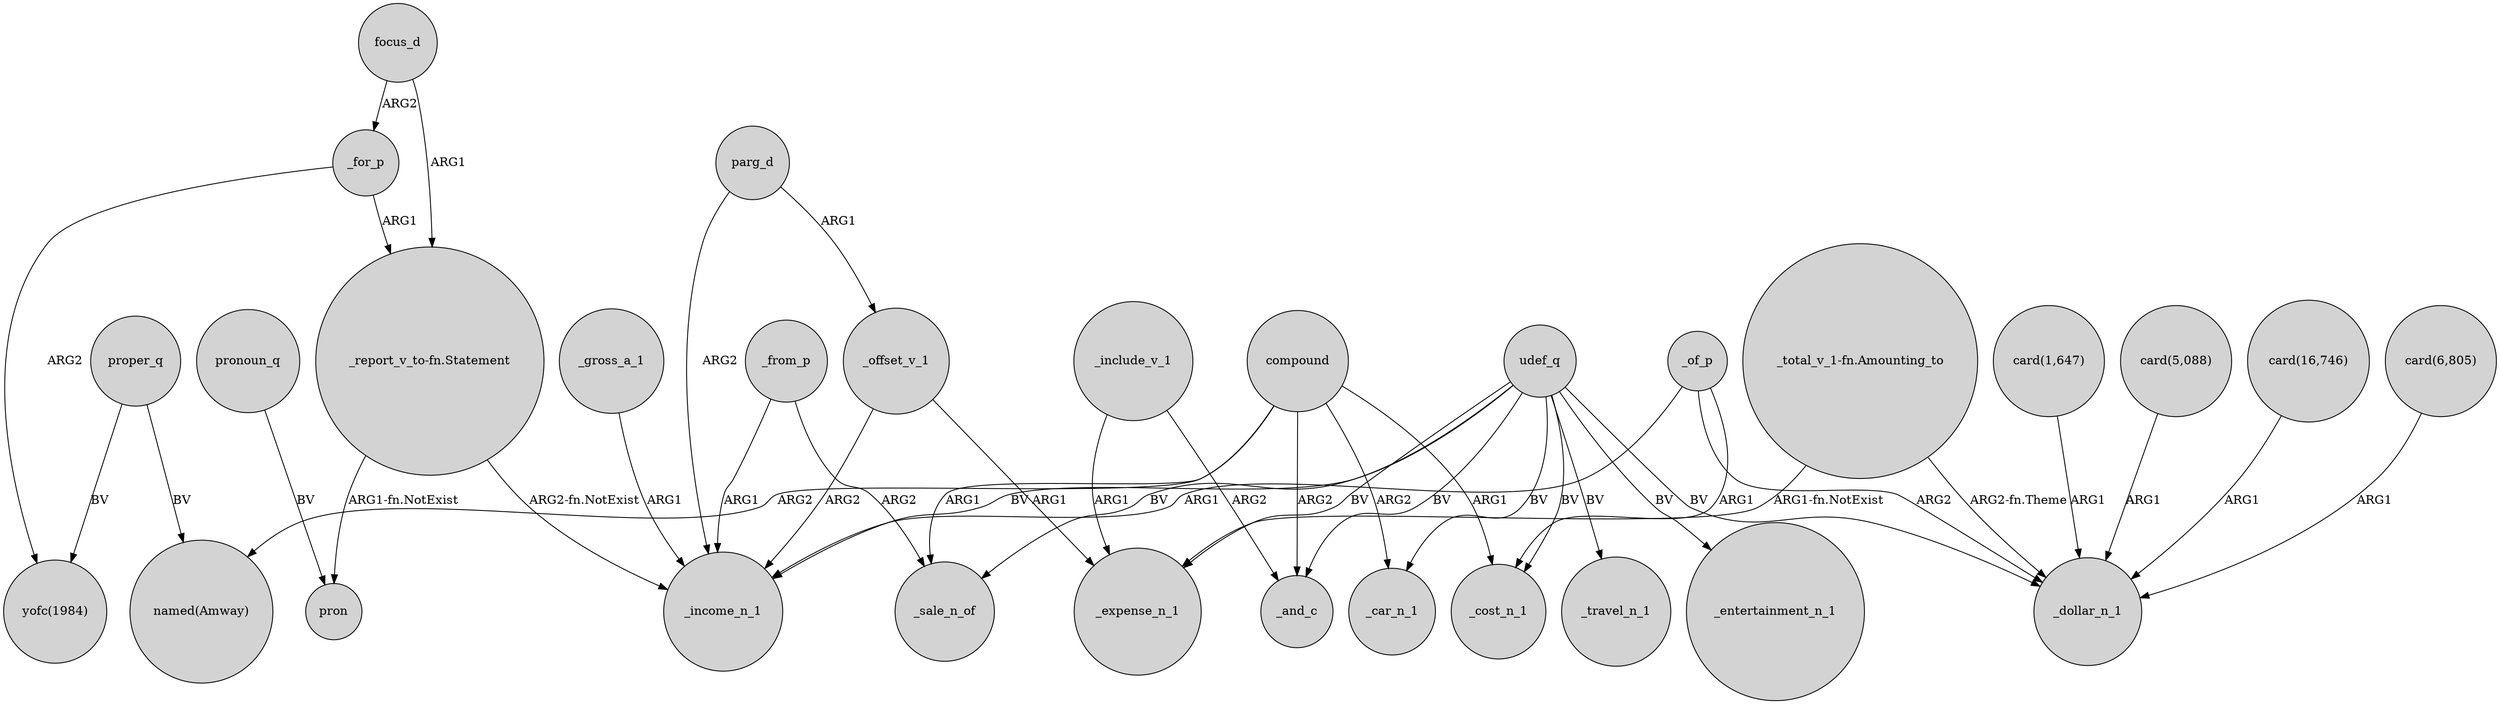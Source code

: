 digraph {
	node [shape=circle style=filled]
	_gross_a_1 -> _income_n_1 [label=ARG1]
	udef_q -> _expense_n_1 [label=BV]
	_include_v_1 -> _and_c [label=ARG2]
	focus_d -> "_report_v_to-fn.Statement" [label=ARG1]
	"_total_v_1-fn.Amounting_to" -> _expense_n_1 [label="ARG1-fn.NotExist"]
	_for_p -> "_report_v_to-fn.Statement" [label=ARG1]
	compound -> "named(Amway)" [label=ARG2]
	_from_p -> _sale_n_of [label=ARG2]
	_include_v_1 -> _expense_n_1 [label=ARG1]
	"card(1,647)" -> _dollar_n_1 [label=ARG1]
	"card(5,088)" -> _dollar_n_1 [label=ARG1]
	udef_q -> _travel_n_1 [label=BV]
	_from_p -> _income_n_1 [label=ARG1]
	udef_q -> _entertainment_n_1 [label=BV]
	udef_q -> _cost_n_1 [label=BV]
	proper_q -> "yofc(1984)" [label=BV]
	focus_d -> _for_p [label=ARG2]
	"_report_v_to-fn.Statement" -> pron [label="ARG1-fn.NotExist"]
	_of_p -> _cost_n_1 [label=ARG1]
	"card(16,746)" -> _dollar_n_1 [label=ARG1]
	parg_d -> _income_n_1 [label=ARG2]
	pronoun_q -> pron [label=BV]
	compound -> _and_c [label=ARG2]
	compound -> _cost_n_1 [label=ARG1]
	_offset_v_1 -> _expense_n_1 [label=ARG1]
	udef_q -> _sale_n_of [label=BV]
	"_report_v_to-fn.Statement" -> _income_n_1 [label="ARG2-fn.NotExist"]
	udef_q -> _car_n_1 [label=BV]
	"card(6,805)" -> _dollar_n_1 [label=ARG1]
	_of_p -> _income_n_1 [label=ARG1]
	_of_p -> _dollar_n_1 [label=ARG2]
	proper_q -> "named(Amway)" [label=BV]
	_for_p -> "yofc(1984)" [label=ARG2]
	udef_q -> _and_c [label=BV]
	"_total_v_1-fn.Amounting_to" -> _dollar_n_1 [label="ARG2-fn.Theme"]
	compound -> _car_n_1 [label=ARG2]
	parg_d -> _offset_v_1 [label=ARG1]
	_offset_v_1 -> _income_n_1 [label=ARG2]
	compound -> _sale_n_of [label=ARG1]
	udef_q -> _dollar_n_1 [label=BV]
	udef_q -> _income_n_1 [label=BV]
}
